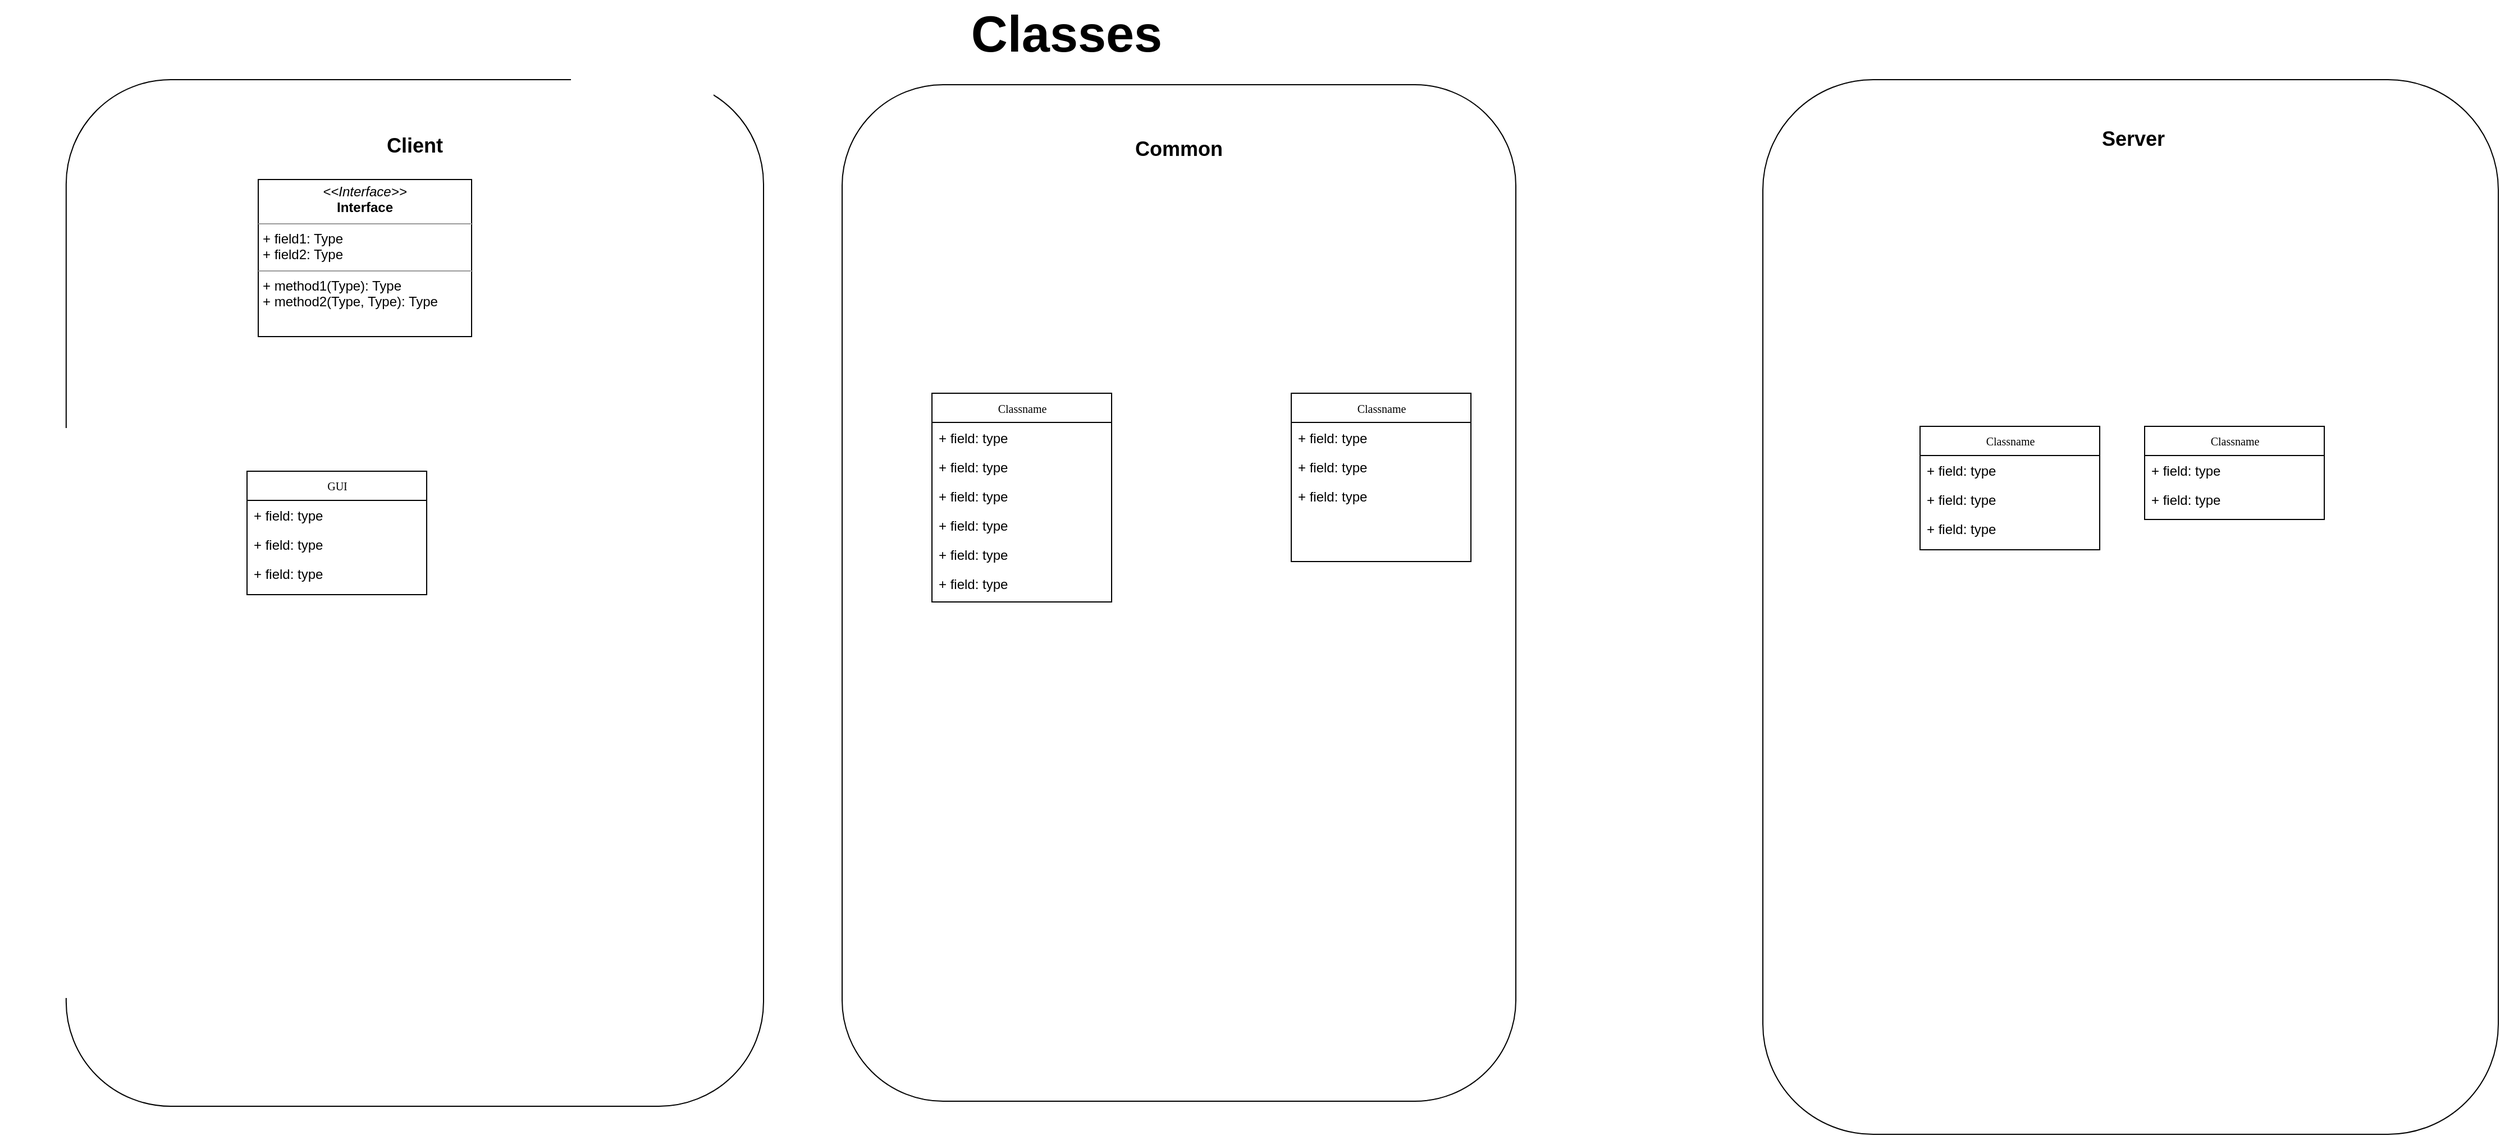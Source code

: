 <mxfile version="14.5.1" type="device"><diagram id="09Fbzgd8hmVu85-eKKVo" name="Page-1"><mxGraphModel dx="1673" dy="2136" grid="1" gridSize="10" guides="1" tooltips="1" connect="1" arrows="1" fold="1" page="1" pageScale="1" pageWidth="827" pageHeight="1169" math="0" shadow="0"><root><mxCell id="0"/><mxCell id="1" parent="0"/><mxCell id="R922EL-G0NbP9cCKtM7U-11" value="" style="group" vertex="1" connectable="0" parent="1"><mxGeometry x="50" y="-1089" width="680" height="915" as="geometry"/></mxCell><mxCell id="R922EL-G0NbP9cCKtM7U-12" value="" style="group" vertex="1" connectable="0" parent="R922EL-G0NbP9cCKtM7U-11"><mxGeometry x="58.923" width="621.077" height="915.0" as="geometry"/></mxCell><mxCell id="R922EL-G0NbP9cCKtM7U-1" value="" style="rounded=1;whiteSpace=wrap;html=1;" vertex="1" parent="R922EL-G0NbP9cCKtM7U-12"><mxGeometry width="621.077" height="915.0" as="geometry"/></mxCell><mxCell id="R922EL-G0NbP9cCKtM7U-2" value="&lt;font style=&quot;font-size: 18px&quot;&gt;&lt;b&gt;Client&lt;/b&gt;&lt;/font&gt;" style="text;html=1;strokeColor=none;fillColor=none;align=center;verticalAlign=middle;whiteSpace=wrap;rounded=0;" vertex="1" parent="R922EL-G0NbP9cCKtM7U-12"><mxGeometry x="15.925" y="36.1" width="589.227" height="46.679" as="geometry"/></mxCell><mxCell id="_hwvintoaMnN5XvWMsQ6-9" value="GUI" style="swimlane;html=1;fontStyle=0;childLayout=stackLayout;horizontal=1;startSize=26;fillColor=none;horizontalStack=0;resizeParent=1;resizeLast=0;collapsible=1;marginBottom=0;swimlaneFillColor=#ffffff;rounded=0;shadow=0;comic=0;labelBackgroundColor=none;strokeWidth=1;fontFamily=Verdana;fontSize=10;align=center;" parent="R922EL-G0NbP9cCKtM7U-12" vertex="1"><mxGeometry x="161.077" y="349" width="160" height="110" as="geometry"/></mxCell><mxCell id="_hwvintoaMnN5XvWMsQ6-10" value="+ field: type" style="text;html=1;strokeColor=none;fillColor=none;align=left;verticalAlign=top;spacingLeft=4;spacingRight=4;whiteSpace=wrap;overflow=hidden;rotatable=0;points=[[0,0.5],[1,0.5]];portConstraint=eastwest;" parent="_hwvintoaMnN5XvWMsQ6-9" vertex="1"><mxGeometry y="26" width="160" height="26" as="geometry"/></mxCell><mxCell id="_hwvintoaMnN5XvWMsQ6-11" value="+ field: type" style="text;html=1;strokeColor=none;fillColor=none;align=left;verticalAlign=top;spacingLeft=4;spacingRight=4;whiteSpace=wrap;overflow=hidden;rotatable=0;points=[[0,0.5],[1,0.5]];portConstraint=eastwest;" parent="_hwvintoaMnN5XvWMsQ6-9" vertex="1"><mxGeometry y="52" width="160" height="26" as="geometry"/></mxCell><mxCell id="_hwvintoaMnN5XvWMsQ6-12" value="+ field: type" style="text;html=1;strokeColor=none;fillColor=none;align=left;verticalAlign=top;spacingLeft=4;spacingRight=4;whiteSpace=wrap;overflow=hidden;rotatable=0;points=[[0,0.5],[1,0.5]];portConstraint=eastwest;" parent="_hwvintoaMnN5XvWMsQ6-9" vertex="1"><mxGeometry y="78" width="160" height="26" as="geometry"/></mxCell><mxCell id="_hwvintoaMnN5XvWMsQ6-20" value="&lt;p style=&quot;margin:0px;margin-top:4px;text-align:center;&quot;&gt;&lt;i&gt;&amp;lt;&amp;lt;Interface&amp;gt;&amp;gt;&lt;/i&gt;&lt;br/&gt;&lt;b&gt;Interface&lt;/b&gt;&lt;/p&gt;&lt;hr size=&quot;1&quot;/&gt;&lt;p style=&quot;margin:0px;margin-left:4px;&quot;&gt;+ field1: Type&lt;br/&gt;+ field2: Type&lt;/p&gt;&lt;hr size=&quot;1&quot;/&gt;&lt;p style=&quot;margin:0px;margin-left:4px;&quot;&gt;+ method1(Type): Type&lt;br/&gt;+ method2(Type, Type): Type&lt;/p&gt;" style="verticalAlign=top;align=left;overflow=fill;fontSize=12;fontFamily=Helvetica;html=1;rounded=0;shadow=0;comic=0;labelBackgroundColor=none;strokeWidth=1" parent="R922EL-G0NbP9cCKtM7U-12" vertex="1"><mxGeometry x="171.077" y="89" width="190" height="140" as="geometry"/></mxCell><mxCell id="R922EL-G0NbP9cCKtM7U-13" value="" style="group" vertex="1" connectable="0" parent="1"><mxGeometry x="800" y="-1084.5" width="600" height="906" as="geometry"/></mxCell><mxCell id="R922EL-G0NbP9cCKtM7U-3" value="" style="rounded=1;whiteSpace=wrap;html=1;" vertex="1" parent="R922EL-G0NbP9cCKtM7U-13"><mxGeometry width="600" height="906" as="geometry"/></mxCell><mxCell id="R922EL-G0NbP9cCKtM7U-7" value="&lt;font style=&quot;font-size: 18px&quot;&gt;&lt;b&gt;Common&lt;/b&gt;&lt;/font&gt;&lt;span style=&quot;color: rgba(0 , 0 , 0 , 0) ; font-family: monospace ; font-size: 0px&quot;&gt;%3CmxGraphModel%3E%3Croot%3E%3CmxCell%20id%3D%220%22%2F%3E%3CmxCell%20id%3D%221%22%20parent%3D%220%22%2F%3E%3CmxCell%20id%3D%222%22%20value%3D%22%26lt%3Bfont%20style%3D%26quot%3Bfont-size%3A%2018px%26quot%3B%26gt%3B%26lt%3Bb%26gt%3BClient%26lt%3B%2Fb%26gt%3B%26lt%3B%2Ffont%26gt%3B%22%20style%3D%22text%3Bhtml%3D1%3BstrokeColor%3Dnone%3BfillColor%3Dnone%3Balign%3Dcenter%3BverticalAlign%3Dmiddle%3BwhiteSpace%3Dwrap%3Brounded%3D0%3B%22%20vertex%3D%221%22%20parent%3D%221%22%3E%3CmxGeometry%20x%3D%2250%22%20y%3D%22-1050%22%20width%3D%22270%22%20height%3D%2235%22%20as%3D%22geometry%22%2F%3E%3C%2FmxCell%3E%3C%2Froot%3E%3C%2FmxGraphModel%3E&lt;/span&gt;" style="text;html=1;strokeColor=none;fillColor=none;align=center;verticalAlign=middle;whiteSpace=wrap;rounded=0;" vertex="1" parent="R922EL-G0NbP9cCKtM7U-13"><mxGeometry x="30" y="29.4" width="540" height="55.63" as="geometry"/></mxCell><mxCell id="_hwvintoaMnN5XvWMsQ6-2" value="Classname" style="swimlane;html=1;fontStyle=0;childLayout=stackLayout;horizontal=1;startSize=26;fillColor=none;horizontalStack=0;resizeParent=1;resizeLast=0;collapsible=1;marginBottom=0;swimlaneFillColor=#ffffff;rounded=0;shadow=0;comic=0;labelBackgroundColor=none;strokeWidth=1;fontFamily=Verdana;fontSize=10;align=center;" parent="R922EL-G0NbP9cCKtM7U-13" vertex="1"><mxGeometry x="80" y="275" width="160" height="186" as="geometry"/></mxCell><mxCell id="_hwvintoaMnN5XvWMsQ6-3" value="+ field: type" style="text;html=1;strokeColor=none;fillColor=none;align=left;verticalAlign=top;spacingLeft=4;spacingRight=4;whiteSpace=wrap;overflow=hidden;rotatable=0;points=[[0,0.5],[1,0.5]];portConstraint=eastwest;" parent="_hwvintoaMnN5XvWMsQ6-2" vertex="1"><mxGeometry y="26" width="160" height="26" as="geometry"/></mxCell><mxCell id="_hwvintoaMnN5XvWMsQ6-4" value="+ field: type" style="text;html=1;strokeColor=none;fillColor=none;align=left;verticalAlign=top;spacingLeft=4;spacingRight=4;whiteSpace=wrap;overflow=hidden;rotatable=0;points=[[0,0.5],[1,0.5]];portConstraint=eastwest;" parent="_hwvintoaMnN5XvWMsQ6-2" vertex="1"><mxGeometry y="52" width="160" height="26" as="geometry"/></mxCell><mxCell id="_hwvintoaMnN5XvWMsQ6-5" value="+ field: type" style="text;html=1;strokeColor=none;fillColor=none;align=left;verticalAlign=top;spacingLeft=4;spacingRight=4;whiteSpace=wrap;overflow=hidden;rotatable=0;points=[[0,0.5],[1,0.5]];portConstraint=eastwest;" parent="_hwvintoaMnN5XvWMsQ6-2" vertex="1"><mxGeometry y="78" width="160" height="26" as="geometry"/></mxCell><mxCell id="_hwvintoaMnN5XvWMsQ6-6" value="+ field: type" style="text;html=1;strokeColor=none;fillColor=none;align=left;verticalAlign=top;spacingLeft=4;spacingRight=4;whiteSpace=wrap;overflow=hidden;rotatable=0;points=[[0,0.5],[1,0.5]];portConstraint=eastwest;" parent="_hwvintoaMnN5XvWMsQ6-2" vertex="1"><mxGeometry y="104" width="160" height="26" as="geometry"/></mxCell><mxCell id="_hwvintoaMnN5XvWMsQ6-7" value="+ field: type" style="text;html=1;strokeColor=none;fillColor=none;align=left;verticalAlign=top;spacingLeft=4;spacingRight=4;whiteSpace=wrap;overflow=hidden;rotatable=0;points=[[0,0.5],[1,0.5]];portConstraint=eastwest;" parent="_hwvintoaMnN5XvWMsQ6-2" vertex="1"><mxGeometry y="130" width="160" height="26" as="geometry"/></mxCell><mxCell id="_hwvintoaMnN5XvWMsQ6-8" value="+ field: type" style="text;html=1;strokeColor=none;fillColor=none;align=left;verticalAlign=top;spacingLeft=4;spacingRight=4;whiteSpace=wrap;overflow=hidden;rotatable=0;points=[[0,0.5],[1,0.5]];portConstraint=eastwest;" parent="_hwvintoaMnN5XvWMsQ6-2" vertex="1"><mxGeometry y="156" width="160" height="26" as="geometry"/></mxCell><mxCell id="_hwvintoaMnN5XvWMsQ6-13" value="Classname" style="swimlane;html=1;fontStyle=0;childLayout=stackLayout;horizontal=1;startSize=26;fillColor=none;horizontalStack=0;resizeParent=1;resizeLast=0;collapsible=1;marginBottom=0;swimlaneFillColor=#ffffff;rounded=0;shadow=0;comic=0;labelBackgroundColor=none;strokeWidth=1;fontFamily=Verdana;fontSize=10;align=center;" parent="R922EL-G0NbP9cCKtM7U-13" vertex="1"><mxGeometry x="400" y="275" width="160" height="150" as="geometry"/></mxCell><mxCell id="_hwvintoaMnN5XvWMsQ6-14" value="+ field: type" style="text;html=1;strokeColor=none;fillColor=none;align=left;verticalAlign=top;spacingLeft=4;spacingRight=4;whiteSpace=wrap;overflow=hidden;rotatable=0;points=[[0,0.5],[1,0.5]];portConstraint=eastwest;" parent="_hwvintoaMnN5XvWMsQ6-13" vertex="1"><mxGeometry y="26" width="160" height="26" as="geometry"/></mxCell><mxCell id="_hwvintoaMnN5XvWMsQ6-15" value="+ field: type" style="text;html=1;strokeColor=none;fillColor=none;align=left;verticalAlign=top;spacingLeft=4;spacingRight=4;whiteSpace=wrap;overflow=hidden;rotatable=0;points=[[0,0.5],[1,0.5]];portConstraint=eastwest;" parent="_hwvintoaMnN5XvWMsQ6-13" vertex="1"><mxGeometry y="52" width="160" height="26" as="geometry"/></mxCell><mxCell id="_hwvintoaMnN5XvWMsQ6-16" value="+ field: type" style="text;html=1;strokeColor=none;fillColor=none;align=left;verticalAlign=top;spacingLeft=4;spacingRight=4;whiteSpace=wrap;overflow=hidden;rotatable=0;points=[[0,0.5],[1,0.5]];portConstraint=eastwest;" parent="_hwvintoaMnN5XvWMsQ6-13" vertex="1"><mxGeometry y="78" width="160" height="26" as="geometry"/></mxCell><mxCell id="R922EL-G0NbP9cCKtM7U-14" value="" style="group" vertex="1" connectable="0" parent="1"><mxGeometry x="1620" y="-1089" width="655" height="940" as="geometry"/></mxCell><mxCell id="R922EL-G0NbP9cCKtM7U-5" value="" style="rounded=1;whiteSpace=wrap;html=1;" vertex="1" parent="R922EL-G0NbP9cCKtM7U-14"><mxGeometry width="655" height="940" as="geometry"/></mxCell><mxCell id="R922EL-G0NbP9cCKtM7U-8" value="&lt;font style=&quot;font-size: 18px&quot;&gt;&lt;b&gt;Server&lt;/b&gt;&lt;/font&gt;" style="text;html=1;strokeColor=none;fillColor=none;align=center;verticalAlign=middle;whiteSpace=wrap;rounded=0;" vertex="1" parent="R922EL-G0NbP9cCKtM7U-14"><mxGeometry x="30" y="29.4" width="600" height="47.68" as="geometry"/></mxCell><mxCell id="_hwvintoaMnN5XvWMsQ6-21" value="Classname" style="swimlane;html=1;fontStyle=0;childLayout=stackLayout;horizontal=1;startSize=26;fillColor=none;horizontalStack=0;resizeParent=1;resizeLast=0;collapsible=1;marginBottom=0;swimlaneFillColor=#ffffff;rounded=0;shadow=0;comic=0;labelBackgroundColor=none;strokeWidth=1;fontFamily=Verdana;fontSize=10;align=center;" parent="R922EL-G0NbP9cCKtM7U-14" vertex="1"><mxGeometry x="140" y="309" width="160" height="110" as="geometry"/></mxCell><mxCell id="_hwvintoaMnN5XvWMsQ6-22" value="+ field: type" style="text;html=1;strokeColor=none;fillColor=none;align=left;verticalAlign=top;spacingLeft=4;spacingRight=4;whiteSpace=wrap;overflow=hidden;rotatable=0;points=[[0,0.5],[1,0.5]];portConstraint=eastwest;" parent="_hwvintoaMnN5XvWMsQ6-21" vertex="1"><mxGeometry y="26" width="160" height="26" as="geometry"/></mxCell><mxCell id="_hwvintoaMnN5XvWMsQ6-23" value="+ field: type" style="text;html=1;strokeColor=none;fillColor=none;align=left;verticalAlign=top;spacingLeft=4;spacingRight=4;whiteSpace=wrap;overflow=hidden;rotatable=0;points=[[0,0.5],[1,0.5]];portConstraint=eastwest;" parent="_hwvintoaMnN5XvWMsQ6-21" vertex="1"><mxGeometry y="52" width="160" height="26" as="geometry"/></mxCell><mxCell id="_hwvintoaMnN5XvWMsQ6-24" value="+ field: type" style="text;html=1;strokeColor=none;fillColor=none;align=left;verticalAlign=top;spacingLeft=4;spacingRight=4;whiteSpace=wrap;overflow=hidden;rotatable=0;points=[[0,0.5],[1,0.5]];portConstraint=eastwest;" parent="_hwvintoaMnN5XvWMsQ6-21" vertex="1"><mxGeometry y="78" width="160" height="26" as="geometry"/></mxCell><mxCell id="_hwvintoaMnN5XvWMsQ6-17" value="Classname" style="swimlane;html=1;fontStyle=0;childLayout=stackLayout;horizontal=1;startSize=26;fillColor=none;horizontalStack=0;resizeParent=1;resizeLast=0;collapsible=1;marginBottom=0;swimlaneFillColor=#ffffff;rounded=0;shadow=0;comic=0;labelBackgroundColor=none;strokeWidth=1;fontFamily=Verdana;fontSize=10;align=center;" parent="R922EL-G0NbP9cCKtM7U-14" vertex="1"><mxGeometry x="340" y="309" width="160" height="83" as="geometry"/></mxCell><mxCell id="_hwvintoaMnN5XvWMsQ6-18" value="+ field: type" style="text;html=1;strokeColor=none;fillColor=none;align=left;verticalAlign=top;spacingLeft=4;spacingRight=4;whiteSpace=wrap;overflow=hidden;rotatable=0;points=[[0,0.5],[1,0.5]];portConstraint=eastwest;" parent="_hwvintoaMnN5XvWMsQ6-17" vertex="1"><mxGeometry y="26" width="160" height="26" as="geometry"/></mxCell><mxCell id="_hwvintoaMnN5XvWMsQ6-19" value="+ field: type" style="text;html=1;strokeColor=none;fillColor=none;align=left;verticalAlign=top;spacingLeft=4;spacingRight=4;whiteSpace=wrap;overflow=hidden;rotatable=0;points=[[0,0.5],[1,0.5]];portConstraint=eastwest;" parent="_hwvintoaMnN5XvWMsQ6-17" vertex="1"><mxGeometry y="52" width="160" height="26" as="geometry"/></mxCell><mxCell id="_hwvintoaMnN5XvWMsQ6-25" value="&lt;b&gt;&lt;font style=&quot;font-size: 45px&quot;&gt;Classes&lt;/font&gt;&lt;/b&gt;" style="text;html=1;strokeColor=none;fillColor=none;align=center;verticalAlign=middle;whiteSpace=wrap;rounded=0;" parent="1" vertex="1"><mxGeometry x="750" y="-1160" width="500" height="60" as="geometry"/></mxCell></root></mxGraphModel></diagram></mxfile>